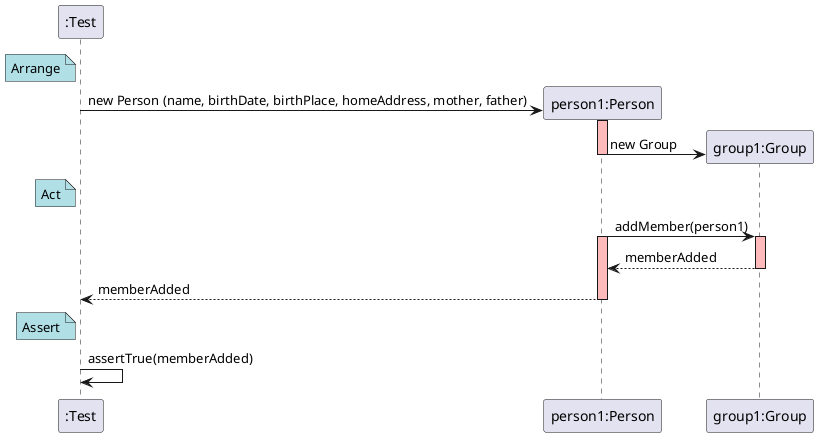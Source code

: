 @startuml

create ":Test"

note left of ":Test" #powderblue
	Arrange
end note

create "person1:Person"
":Test" -> "person1:Person" : new Person (name, birthDate, birthPlace, homeAddress, mother, father)
activate "person1:Person" #FFBBBB

create "group1:Group"
"group1:Group" <- "person1:Person" : new Group
deactivate "person1:Person" #FFBBBB

note left of ":Test" #powderblue
	Act
end note

"person1:Person" -> "group1:Group" : addMember(person1)
activate "group1:Group" #FFBBBB
activate "person1:Person" #FFBBBB

"group1:Group" --> "person1:Person": memberAdded
deactivate  "group1:Group" #FFBBBB

"person1:Person" --> ":Test" : memberAdded
deactivate  "person1:Person" #FFBBBB

note left of ":Test" #powderblue
	Assert
end note

":Test" -> ":Test" : assertTrue(memberAdded)

@enduml